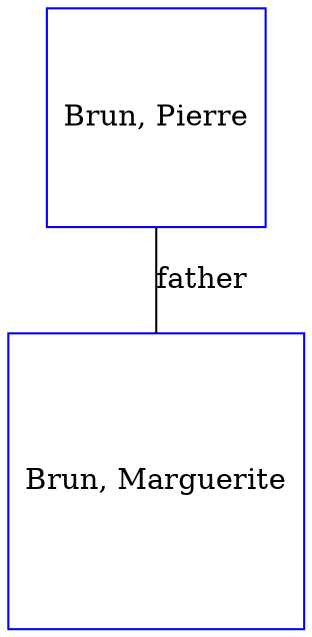 digraph D {
    edge [dir=none];    node [shape=box];    "002879"   [label="Brun, Pierre", shape=box, regular=1, color="blue"] ;
"002876"   [label="Brun, Marguerite", shape=box, regular=1, color="blue"] ;
002879->002876 [label="father",arrowsize=0.0]; 
}